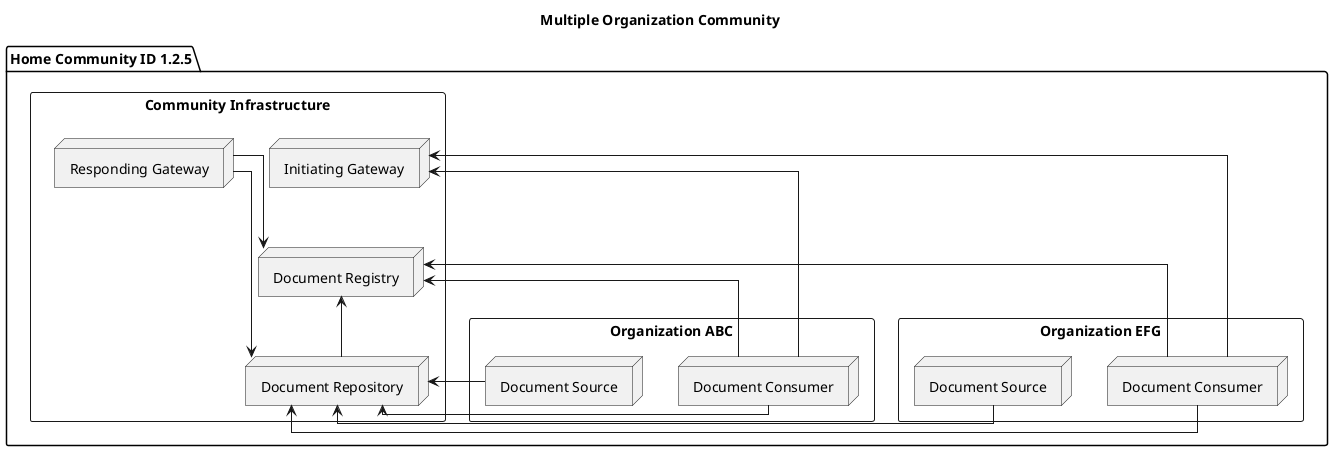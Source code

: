 @startuml multi_organization_community
title "Multiple Organization Community"
skinparam linetype ortho
package "Home Community ID 1.2.5" as community {
    rectangle "Community Infrastructure" as hie {
        together {
            node ig1 as "Initiating Gateway"
            node rg1 as "Responding Gateway"
        }
        node registry as "Document Registry"
        node repo as "Document Repository"
    }
    rectangle "Organization ABC" as org1 {
        node dc1 as "Document Consumer"
        node ds1 as "Document Source"
    }
        rectangle "Organization EFG" as org2 {
        node dc2 as "Document Consumer"
        node ds2 as "Document Source"
    }
}
dc1 -u-> ig1
dc2 -u-> ig1
rg1 -d-> registry
rg1 -d-> repo
dc1 -u-> registry
dc2 -u-> registry
dc1 -r-> repo
dc2 -r-> repo
ds1 --> repo
ds2 --> repo
repo -u-> registry

@enduml
